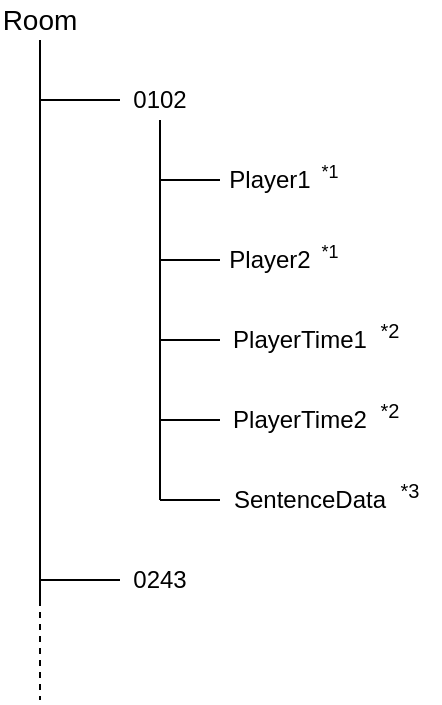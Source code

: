 <mxfile version="14.2.7" type="device"><diagram id="3Xvhs1WPWi4QW8gEdeHF" name="Page-1"><mxGraphModel dx="528" dy="202" grid="1" gridSize="10" guides="1" tooltips="1" connect="1" arrows="1" fold="1" page="1" pageScale="1" pageWidth="827" pageHeight="1169" math="0" shadow="0"><root><mxCell id="0"/><mxCell id="1" parent="0"/><mxCell id="gArZAoKehMpkL3bk6RFF-1" value="&lt;font style=&quot;font-size: 14px&quot;&gt;Room&lt;/font&gt;" style="text;html=1;strokeColor=none;fillColor=none;align=center;verticalAlign=middle;whiteSpace=wrap;rounded=0;" parent="1" vertex="1"><mxGeometry x="180" y="110" width="40" height="20" as="geometry"/></mxCell><mxCell id="gArZAoKehMpkL3bk6RFF-2" value="" style="endArrow=none;html=1;entryX=0.5;entryY=1;entryDx=0;entryDy=0;" parent="1" target="gArZAoKehMpkL3bk6RFF-1" edge="1"><mxGeometry width="50" height="50" relative="1" as="geometry"><mxPoint x="200" y="410" as="sourcePoint"/><mxPoint x="440" y="220" as="targetPoint"/></mxGeometry></mxCell><mxCell id="gArZAoKehMpkL3bk6RFF-3" value="" style="endArrow=none;html=1;entryX=0;entryY=0.5;entryDx=0;entryDy=0;" parent="1" target="gArZAoKehMpkL3bk6RFF-4" edge="1"><mxGeometry width="50" height="50" relative="1" as="geometry"><mxPoint x="200" y="160" as="sourcePoint"/><mxPoint x="230" y="160" as="targetPoint"/></mxGeometry></mxCell><mxCell id="gArZAoKehMpkL3bk6RFF-4" value="0102" style="text;html=1;strokeColor=none;fillColor=none;align=center;verticalAlign=middle;whiteSpace=wrap;rounded=0;" parent="1" vertex="1"><mxGeometry x="240" y="150" width="40" height="20" as="geometry"/></mxCell><mxCell id="gArZAoKehMpkL3bk6RFF-5" value="" style="endArrow=none;html=1;exitX=0.5;exitY=1;exitDx=0;exitDy=0;" parent="1" source="gArZAoKehMpkL3bk6RFF-4" edge="1"><mxGeometry width="50" height="50" relative="1" as="geometry"><mxPoint x="390" y="270" as="sourcePoint"/><mxPoint x="260" y="360" as="targetPoint"/></mxGeometry></mxCell><mxCell id="gArZAoKehMpkL3bk6RFF-6" value="" style="endArrow=none;html=1;" parent="1" edge="1"><mxGeometry width="50" height="50" relative="1" as="geometry"><mxPoint x="260" y="200" as="sourcePoint"/><mxPoint x="290" y="200" as="targetPoint"/></mxGeometry></mxCell><mxCell id="gArZAoKehMpkL3bk6RFF-7" value="Player1" style="text;html=1;strokeColor=none;fillColor=none;align=center;verticalAlign=middle;whiteSpace=wrap;rounded=0;" parent="1" vertex="1"><mxGeometry x="290" y="190" width="50" height="20" as="geometry"/></mxCell><mxCell id="gArZAoKehMpkL3bk6RFF-8" value="" style="endArrow=none;html=1;" parent="1" edge="1"><mxGeometry width="50" height="50" relative="1" as="geometry"><mxPoint x="260" y="240" as="sourcePoint"/><mxPoint x="290" y="240" as="targetPoint"/></mxGeometry></mxCell><mxCell id="gArZAoKehMpkL3bk6RFF-9" value="Player2" style="text;html=1;strokeColor=none;fillColor=none;align=center;verticalAlign=middle;whiteSpace=wrap;rounded=0;" parent="1" vertex="1"><mxGeometry x="290" y="230" width="50" height="20" as="geometry"/></mxCell><mxCell id="gArZAoKehMpkL3bk6RFF-10" value="" style="endArrow=none;html=1;" parent="1" edge="1"><mxGeometry width="50" height="50" relative="1" as="geometry"><mxPoint x="260" y="280" as="sourcePoint"/><mxPoint x="290" y="280" as="targetPoint"/></mxGeometry></mxCell><mxCell id="gArZAoKehMpkL3bk6RFF-11" value="PlayerTime1" style="text;html=1;strokeColor=none;fillColor=none;align=center;verticalAlign=middle;whiteSpace=wrap;rounded=0;" parent="1" vertex="1"><mxGeometry x="290" y="270" width="80" height="20" as="geometry"/></mxCell><mxCell id="gArZAoKehMpkL3bk6RFF-12" value="" style="endArrow=none;html=1;" parent="1" edge="1"><mxGeometry width="50" height="50" relative="1" as="geometry"><mxPoint x="260" y="320" as="sourcePoint"/><mxPoint x="290" y="320" as="targetPoint"/></mxGeometry></mxCell><mxCell id="gArZAoKehMpkL3bk6RFF-13" value="PlayerTime2" style="text;html=1;strokeColor=none;fillColor=none;align=center;verticalAlign=middle;whiteSpace=wrap;rounded=0;" parent="1" vertex="1"><mxGeometry x="290" y="310" width="80" height="20" as="geometry"/></mxCell><mxCell id="gArZAoKehMpkL3bk6RFF-14" value="" style="endArrow=none;html=1;" parent="1" edge="1"><mxGeometry width="50" height="50" relative="1" as="geometry"><mxPoint x="260" y="360" as="sourcePoint"/><mxPoint x="290" y="360" as="targetPoint"/></mxGeometry></mxCell><mxCell id="gArZAoKehMpkL3bk6RFF-15" value="SentenceData" style="text;html=1;strokeColor=none;fillColor=none;align=center;verticalAlign=middle;whiteSpace=wrap;rounded=0;" parent="1" vertex="1"><mxGeometry x="290" y="350" width="90" height="20" as="geometry"/></mxCell><mxCell id="gArZAoKehMpkL3bk6RFF-17" value="" style="endArrow=none;dashed=1;html=1;" parent="1" edge="1"><mxGeometry width="50" height="50" relative="1" as="geometry"><mxPoint x="200" y="410" as="sourcePoint"/><mxPoint x="200" y="460" as="targetPoint"/></mxGeometry></mxCell><mxCell id="gArZAoKehMpkL3bk6RFF-18" value="" style="endArrow=none;html=1;" parent="1" edge="1"><mxGeometry width="50" height="50" relative="1" as="geometry"><mxPoint x="200" y="400" as="sourcePoint"/><mxPoint x="240" y="400" as="targetPoint"/></mxGeometry></mxCell><mxCell id="gArZAoKehMpkL3bk6RFF-19" value="0243" style="text;html=1;strokeColor=none;fillColor=none;align=center;verticalAlign=middle;whiteSpace=wrap;rounded=0;" parent="1" vertex="1"><mxGeometry x="240" y="390" width="40" height="20" as="geometry"/></mxCell><mxCell id="aXqIo77QFSbuw3C2_gmW-1" value="&lt;font style=&quot;font-size: 9px&quot;&gt;*1&lt;/font&gt;" style="text;html=1;strokeColor=none;fillColor=none;align=center;verticalAlign=middle;whiteSpace=wrap;rounded=0;" vertex="1" parent="1"><mxGeometry x="330" y="190" width="30" height="10" as="geometry"/></mxCell><mxCell id="aXqIo77QFSbuw3C2_gmW-2" value="&lt;font style=&quot;font-size: 9px&quot;&gt;*1&lt;/font&gt;" style="text;html=1;strokeColor=none;fillColor=none;align=center;verticalAlign=middle;whiteSpace=wrap;rounded=0;" vertex="1" parent="1"><mxGeometry x="330" y="230" width="30" height="10" as="geometry"/></mxCell><mxCell id="aXqIo77QFSbuw3C2_gmW-3" value="&lt;font size=&quot;1&quot;&gt;*2&lt;/font&gt;" style="text;html=1;strokeColor=none;fillColor=none;align=center;verticalAlign=middle;whiteSpace=wrap;rounded=0;" vertex="1" parent="1"><mxGeometry x="360" y="270" width="30" height="10" as="geometry"/></mxCell><mxCell id="aXqIo77QFSbuw3C2_gmW-4" value="&lt;font size=&quot;1&quot;&gt;*2&lt;/font&gt;" style="text;html=1;strokeColor=none;fillColor=none;align=center;verticalAlign=middle;whiteSpace=wrap;rounded=0;" vertex="1" parent="1"><mxGeometry x="360" y="310" width="30" height="10" as="geometry"/></mxCell><mxCell id="aXqIo77QFSbuw3C2_gmW-5" value="&lt;font size=&quot;1&quot;&gt;*3&lt;/font&gt;" style="text;html=1;strokeColor=none;fillColor=none;align=center;verticalAlign=middle;whiteSpace=wrap;rounded=0;" vertex="1" parent="1"><mxGeometry x="370" y="350" width="30" height="10" as="geometry"/></mxCell></root></mxGraphModel></diagram></mxfile>